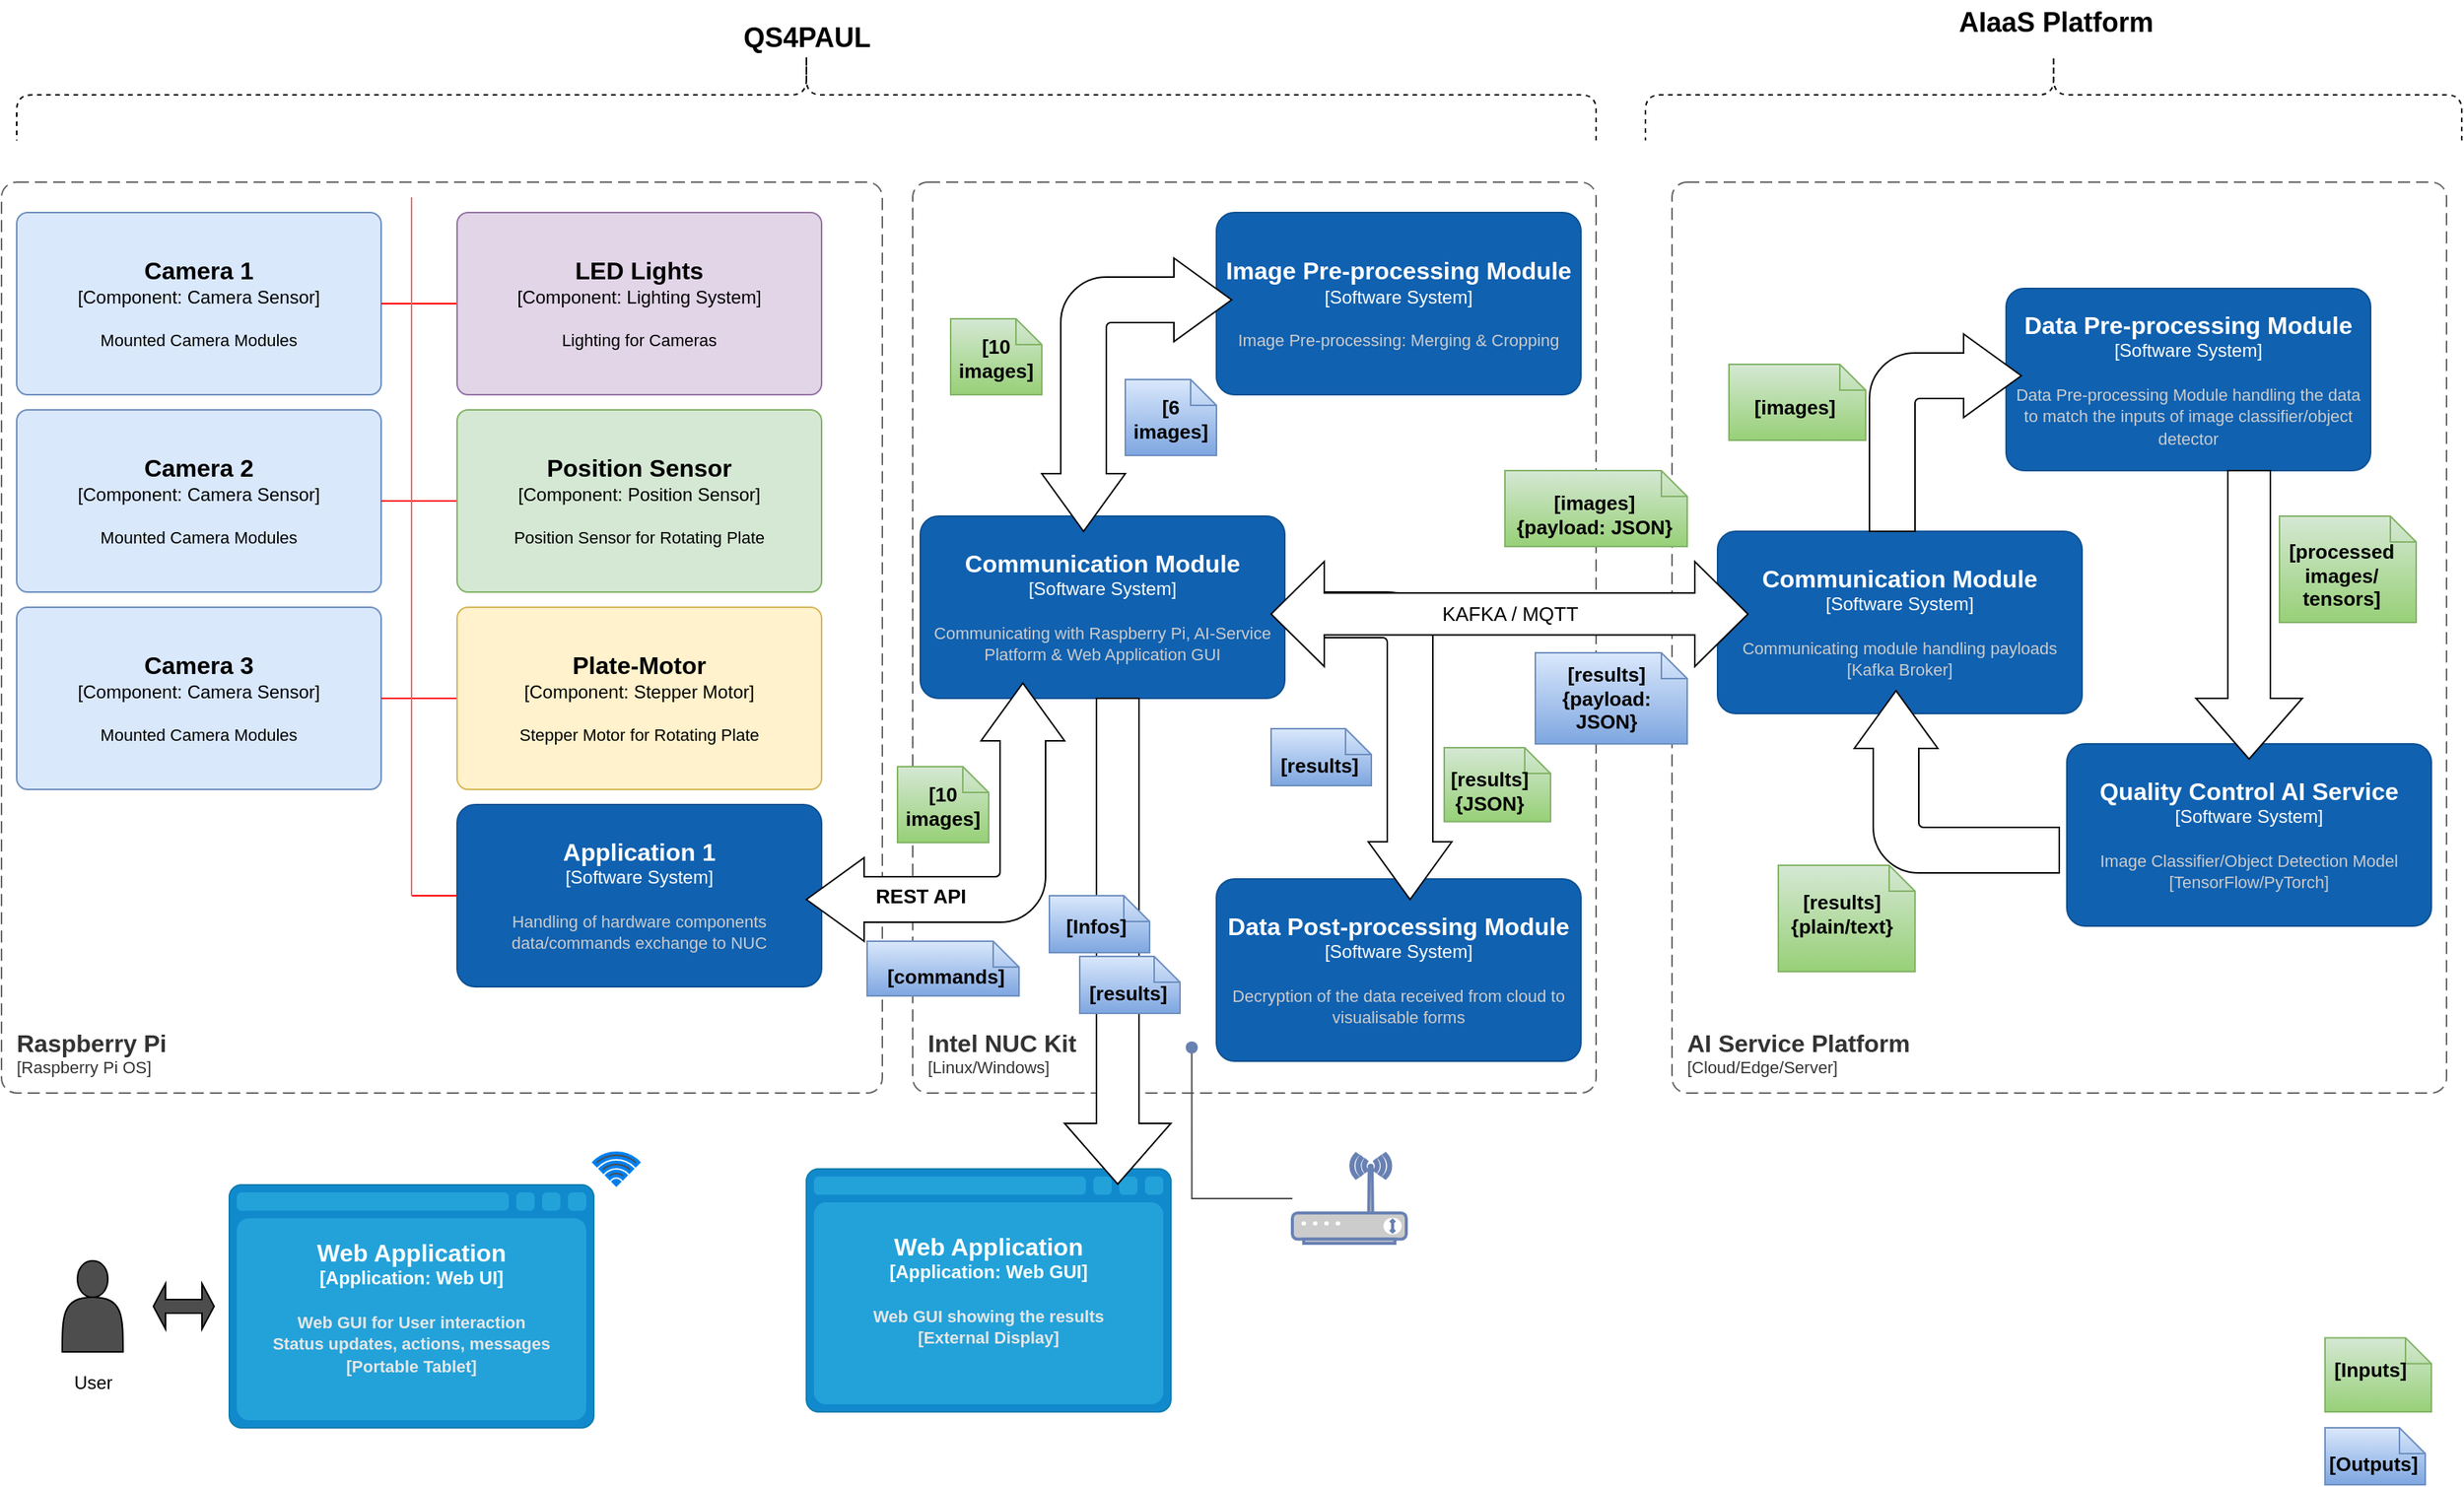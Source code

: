 <mxfile version="18.1.1" type="github">
  <diagram id="7CVTtwa1rDNcSqBKjKmB" name="Page-1">
    <mxGraphModel dx="2302" dy="1114" grid="1" gridSize="10" guides="0" tooltips="1" connect="1" arrows="1" fold="1" page="1" pageScale="1" pageWidth="850" pageHeight="1100" math="0" shadow="0">
      <root>
        <mxCell id="VdEeXPEz472dkXEGbix_-0" />
        <mxCell id="VdEeXPEz472dkXEGbix_-1" parent="VdEeXPEz472dkXEGbix_-0" />
        <object placeholders="1" c4Name="Communication Module" c4Type="Software System" c4Description="Communicating module handling payloads&#xa;[Kafka Broker]" label="&lt;font style=&quot;font-size: 16px&quot;&gt;&lt;b&gt;%c4Name%&lt;/b&gt;&lt;/font&gt;&lt;div&gt;[%c4Type%]&lt;/div&gt;&lt;br&gt;&lt;div&gt;&lt;font style=&quot;font-size: 11px&quot;&gt;&lt;font color=&quot;#cccccc&quot;&gt;%c4Description%&lt;/font&gt;&lt;/div&gt;" id="h4q5f8DIi85qn1IgUrig-62">
          <mxCell style="rounded=1;whiteSpace=wrap;html=1;labelBackgroundColor=none;fillColor=#1061B0;fontColor=#ffffff;align=center;arcSize=10;strokeColor=#0D5091;metaEdit=1;resizable=0;points=[[0.25,0,0],[0.5,0,0],[0.75,0,0],[1,0.25,0],[1,0.5,0],[1,0.75,0],[0.75,1,0],[0.5,1,0],[0.25,1,0],[0,0.75,0],[0,0.5,0],[0,0.25,0]];" parent="VdEeXPEz472dkXEGbix_-1" vertex="1">
            <mxGeometry x="1170" y="370" width="240" height="120" as="geometry" />
          </mxCell>
        </object>
        <object placeholders="1" c4Type="Web Application" c4Container="Application" c4Technology="Web GUI" c4Description="Web GUI showing the results&#xa;[External Display]" label="&lt;font style=&quot;font-size: 16px&quot;&gt;&lt;b&gt;%c4Type%&lt;/font&gt;&lt;div&gt;[%c4Container%:&amp;nbsp;%c4Technology%]&lt;/div&gt;&lt;br&gt;&lt;div&gt;&lt;font style=&quot;font-size: 11px&quot;&gt;&lt;font color=&quot;#E6E6E6&quot;&gt;%c4Description%&lt;/font&gt;&lt;/div&gt;" id="h4q5f8DIi85qn1IgUrig-61">
          <mxCell style="shape=mxgraph.c4.webBrowserContainer;whiteSpace=wrap;html=1;boundedLbl=1;rounded=0;labelBackgroundColor=none;fillColor=#118ACD;fontSize=12;fontColor=#ffffff;align=center;strokeColor=#0E7DAD;metaEdit=1;points=[[0.5,0,0],[1,0.25,0],[1,0.5,0],[1,0.75,0],[0.5,1,0],[0,0.75,0],[0,0.5,0],[0,0.25,0]];resizable=0;" parent="VdEeXPEz472dkXEGbix_-1" vertex="1">
            <mxGeometry x="570" y="790" width="240" height="160" as="geometry" />
          </mxCell>
        </object>
        <object placeholders="1" c4Name="Data Post-processing Module" c4Type="Software System" c4Description="Decryption of the data received from cloud to visualisable forms " label="&lt;font style=&quot;font-size: 16px&quot;&gt;&lt;b&gt;%c4Name%&lt;/b&gt;&lt;/font&gt;&lt;div&gt;[%c4Type%]&lt;/div&gt;&lt;br&gt;&lt;div&gt;&lt;font style=&quot;font-size: 11px&quot;&gt;&lt;font color=&quot;#cccccc&quot;&gt;%c4Description%&lt;/font&gt;&lt;/div&gt;" id="h4q5f8DIi85qn1IgUrig-49">
          <mxCell style="rounded=1;whiteSpace=wrap;html=1;labelBackgroundColor=none;fillColor=#1061B0;fontColor=#ffffff;align=center;arcSize=10;strokeColor=#0D5091;metaEdit=1;resizable=0;points=[[0.25,0,0],[0.5,0,0],[0.75,0,0],[1,0.25,0],[1,0.5,0],[1,0.75,0],[0.75,1,0],[0.5,1,0],[0.25,1,0],[0,0.75,0],[0,0.5,0],[0,0.25,0]];" parent="VdEeXPEz472dkXEGbix_-1" vertex="1">
            <mxGeometry x="840" y="599" width="240" height="120" as="geometry" />
          </mxCell>
        </object>
        <mxCell id="h4q5f8DIi85qn1IgUrig-53" value="" style="html=1;shadow=0;dashed=0;align=center;verticalAlign=middle;shape=mxgraph.arrows2.bendArrow;dy=15;dx=38;notch=0;arrowHead=55;rounded=1;fontSize=13;strokeColor=#000000;fillColor=#FFFFFF;rotation=90;" parent="VdEeXPEz472dkXEGbix_-1" vertex="1">
          <mxGeometry x="843.75" y="461.25" width="202.5" height="100" as="geometry" />
        </mxCell>
        <object placeholders="1" c4Name="Raspberry Pi" c4Type="SystemScopeBoundary" c4Application="Raspberry Pi OS" label="&lt;font style=&quot;font-size: 16px&quot;&gt;&lt;b&gt;&lt;div style=&quot;text-align: left&quot;&gt;%c4Name%&lt;/div&gt;&lt;/b&gt;&lt;/font&gt;&lt;div style=&quot;text-align: left&quot;&gt;[%c4Application%]&lt;/div&gt;" id="h4q5f8DIi85qn1IgUrig-0">
          <mxCell style="rounded=1;fontSize=11;whiteSpace=wrap;html=1;dashed=1;arcSize=20;fillColor=none;strokeColor=#666666;fontColor=#333333;labelBackgroundColor=none;align=left;verticalAlign=bottom;labelBorderColor=none;spacingTop=0;spacing=10;dashPattern=8 4;metaEdit=1;rotatable=0;perimeter=rectanglePerimeter;noLabel=0;labelPadding=0;allowArrows=0;connectable=0;expand=0;recursiveResize=0;editable=1;pointerEvents=0;absoluteArcSize=1;points=[[0.25,0,0],[0.5,0,0],[0.75,0,0],[1,0.25,0],[1,0.5,0],[1,0.75,0],[0.75,1,0],[0.5,1,0],[0.25,1,0],[0,0.75,0],[0,0.5,0],[0,0.25,0]];" parent="VdEeXPEz472dkXEGbix_-1" vertex="1">
            <mxGeometry x="40" y="140" width="580" height="600" as="geometry" />
          </mxCell>
        </object>
        <mxCell id="h4q5f8DIi85qn1IgUrig-22" value="" style="edgeStyle=orthogonalEdgeStyle;rounded=0;orthogonalLoop=1;jettySize=auto;html=1;endArrow=none;endFill=0;" parent="VdEeXPEz472dkXEGbix_-1" source="h4q5f8DIi85qn1IgUrig-1" edge="1">
          <mxGeometry relative="1" as="geometry">
            <mxPoint x="310" y="220" as="targetPoint" />
          </mxGeometry>
        </mxCell>
        <object c4Name="Camera 1" c4Type="Component" c4Technology="Camera Sensor" c4Description="Mounted Camera Modules" label="&lt;font style=&quot;font-size: 16px&quot;&gt;&lt;b&gt;%c4Name%&lt;/b&gt;&lt;/font&gt;&lt;div&gt;[%c4Type%: %c4Technology%]&lt;/div&gt;&lt;br&gt;&lt;div&gt;&lt;font style=&quot;font-size: 11px&quot;&gt;%c4Description%&lt;/font&gt;&lt;/div&gt;" placeholders="1" id="h4q5f8DIi85qn1IgUrig-1">
          <mxCell style="rounded=1;whiteSpace=wrap;html=1;labelBackgroundColor=none;fillColor=#dae8fc;align=center;arcSize=6;strokeColor=#6c8ebf;metaEdit=1;resizable=0;points=[[0.25,0,0],[0.5,0,0],[0.75,0,0],[1,0.25,0],[1,0.5,0],[1,0.75,0],[0.75,1,0],[0.5,1,0],[0.25,1,0],[0,0.75,0],[0,0.5,0],[0,0.25,0]];imageHeight=24;imageWidth=24;" parent="VdEeXPEz472dkXEGbix_-1" vertex="1">
            <mxGeometry x="50" y="160" width="240" height="120" as="geometry" />
          </mxCell>
        </object>
        <mxCell id="h4q5f8DIi85qn1IgUrig-21" value="" style="edgeStyle=orthogonalEdgeStyle;rounded=0;orthogonalLoop=1;jettySize=auto;html=1;endArrow=none;endFill=0;" parent="VdEeXPEz472dkXEGbix_-1" source="h4q5f8DIi85qn1IgUrig-2" edge="1">
          <mxGeometry relative="1" as="geometry">
            <mxPoint x="310" y="350" as="targetPoint" />
          </mxGeometry>
        </mxCell>
        <object c4Name="Camera 2" c4Type="Component" c4Technology="Camera Sensor" c4Description="Mounted Camera Modules" label="&lt;font style=&quot;font-size: 16px&quot;&gt;&lt;b&gt;%c4Name%&lt;/b&gt;&lt;/font&gt;&lt;div&gt;[%c4Type%: %c4Technology%]&lt;/div&gt;&lt;br&gt;&lt;div&gt;&lt;font style=&quot;font-size: 11px&quot;&gt;%c4Description%&lt;/font&gt;&lt;/div&gt;" placeholders="1" id="h4q5f8DIi85qn1IgUrig-2">
          <mxCell style="rounded=1;whiteSpace=wrap;html=1;labelBackgroundColor=none;fillColor=#dae8fc;align=center;arcSize=6;strokeColor=#6c8ebf;metaEdit=1;resizable=0;points=[[0.25,0,0],[0.5,0,0],[0.75,0,0],[1,0.25,0],[1,0.5,0],[1,0.75,0],[0.75,1,0],[0.5,1,0],[0.25,1,0],[0,0.75,0],[0,0.5,0],[0,0.25,0]];imageHeight=24;imageWidth=24;" parent="VdEeXPEz472dkXEGbix_-1" vertex="1">
            <mxGeometry x="50" y="290" width="240" height="120" as="geometry" />
          </mxCell>
        </object>
        <object c4Name="Camera 3" c4Type="Component" c4Technology="Camera Sensor" c4Description="Mounted Camera Modules" label="&lt;font style=&quot;font-size: 16px&quot;&gt;&lt;b&gt;%c4Name%&lt;/b&gt;&lt;/font&gt;&lt;div&gt;[%c4Type%: %c4Technology%]&lt;/div&gt;&lt;br&gt;&lt;div&gt;&lt;font style=&quot;font-size: 11px&quot;&gt;%c4Description%&lt;/font&gt;&lt;/div&gt;" placeholders="1" id="h4q5f8DIi85qn1IgUrig-3">
          <mxCell style="rounded=1;whiteSpace=wrap;html=1;labelBackgroundColor=none;fillColor=#dae8fc;align=center;arcSize=6;strokeColor=#6c8ebf;metaEdit=1;resizable=0;points=[[0.25,0,0],[0.5,0,0],[0.75,0,0],[1,0.25,0],[1,0.5,0],[1,0.75,0],[0.75,1,0],[0.5,1,0],[0.25,1,0],[0,0.75,0],[0,0.5,0],[0,0.25,0]];imageHeight=24;imageWidth=24;" parent="VdEeXPEz472dkXEGbix_-1" vertex="1">
            <mxGeometry x="50" y="420" width="240" height="120" as="geometry" />
          </mxCell>
        </object>
        <mxCell id="h4q5f8DIi85qn1IgUrig-24" value="" style="edgeStyle=orthogonalEdgeStyle;rounded=0;orthogonalLoop=1;jettySize=auto;html=1;endArrow=none;endFill=0;fillColor=#fa6800;strokeColor=#FF0000;" parent="VdEeXPEz472dkXEGbix_-1" source="h4q5f8DIi85qn1IgUrig-4" target="h4q5f8DIi85qn1IgUrig-2" edge="1">
          <mxGeometry relative="1" as="geometry" />
        </mxCell>
        <object c4Name="Position Sensor" c4Type="Component" c4Technology="Position Sensor" c4Description="Position Sensor for Rotating Plate" label="&lt;font style=&quot;font-size: 16px&quot;&gt;&lt;b&gt;%c4Name%&lt;/b&gt;&lt;/font&gt;&lt;div&gt;[%c4Type%: %c4Technology%]&lt;/div&gt;&lt;br&gt;&lt;div&gt;&lt;font style=&quot;font-size: 11px&quot;&gt;%c4Description%&lt;/font&gt;&lt;/div&gt;" placeholders="1" id="h4q5f8DIi85qn1IgUrig-4">
          <mxCell style="rounded=1;whiteSpace=wrap;html=1;labelBackgroundColor=none;fillColor=#d5e8d4;align=center;arcSize=6;strokeColor=#82b366;metaEdit=1;resizable=0;points=[[0.25,0,0],[0.5,0,0],[0.75,0,0],[1,0.25,0],[1,0.5,0],[1,0.75,0],[0.75,1,0],[0.5,1,0],[0.25,1,0],[0,0.75,0],[0,0.5,0],[0,0.25,0]];imageHeight=24;imageWidth=24;" parent="VdEeXPEz472dkXEGbix_-1" vertex="1">
            <mxGeometry x="340" y="290" width="240" height="120" as="geometry" />
          </mxCell>
        </object>
        <mxCell id="h4q5f8DIi85qn1IgUrig-25" value="" style="edgeStyle=orthogonalEdgeStyle;rounded=0;orthogonalLoop=1;jettySize=auto;html=1;endArrow=none;endFill=0;fillColor=#fa6800;strokeColor=#FF0000;" parent="VdEeXPEz472dkXEGbix_-1" source="h4q5f8DIi85qn1IgUrig-5" target="h4q5f8DIi85qn1IgUrig-3" edge="1">
          <mxGeometry relative="1" as="geometry" />
        </mxCell>
        <object c4Name="Plate-Motor" c4Type="Component" c4Technology="Stepper Motor" c4Description="Stepper Motor for Rotating Plate" label="&lt;font style=&quot;font-size: 16px&quot;&gt;&lt;b&gt;%c4Name%&lt;/b&gt;&lt;/font&gt;&lt;div&gt;[%c4Type%: %c4Technology%]&lt;/div&gt;&lt;br&gt;&lt;div&gt;&lt;font style=&quot;font-size: 11px&quot;&gt;%c4Description%&lt;/font&gt;&lt;/div&gt;" placeholders="1" id="h4q5f8DIi85qn1IgUrig-5">
          <mxCell style="rounded=1;whiteSpace=wrap;html=1;labelBackgroundColor=none;fillColor=#fff2cc;align=center;arcSize=6;strokeColor=#d6b656;metaEdit=1;resizable=0;points=[[0.25,0,0],[0.5,0,0],[0.75,0,0],[1,0.25,0],[1,0.5,0],[1,0.75,0],[0.75,1,0],[0.5,1,0],[0.25,1,0],[0,0.75,0],[0,0.5,0],[0,0.25,0]];imageHeight=24;imageWidth=24;" parent="VdEeXPEz472dkXEGbix_-1" vertex="1">
            <mxGeometry x="340" y="420" width="240" height="120" as="geometry" />
          </mxCell>
        </object>
        <mxCell id="h4q5f8DIi85qn1IgUrig-23" value="" style="edgeStyle=orthogonalEdgeStyle;rounded=0;orthogonalLoop=1;jettySize=auto;html=1;endArrow=none;endFill=0;fillColor=#fa6800;strokeColor=#FF0000;" parent="VdEeXPEz472dkXEGbix_-1" source="h4q5f8DIi85qn1IgUrig-6" target="h4q5f8DIi85qn1IgUrig-1" edge="1">
          <mxGeometry relative="1" as="geometry" />
        </mxCell>
        <object c4Name="LED Lights" c4Type="Component" c4Technology="Lighting System" c4Description="Lighting for Cameras" label="&lt;font style=&quot;font-size: 16px&quot;&gt;&lt;b&gt;%c4Name%&lt;/b&gt;&lt;/font&gt;&lt;div&gt;[%c4Type%: %c4Technology%]&lt;/div&gt;&lt;br&gt;&lt;div&gt;&lt;font style=&quot;font-size: 11px&quot;&gt;%c4Description%&lt;/font&gt;&lt;/div&gt;" placeholders="1" id="h4q5f8DIi85qn1IgUrig-6">
          <mxCell style="rounded=1;whiteSpace=wrap;html=1;labelBackgroundColor=none;fillColor=#e1d5e7;align=center;arcSize=6;strokeColor=#9673a6;metaEdit=1;resizable=0;points=[[0.25,0,0],[0.5,0,0],[0.75,0,0],[1,0.25,0],[1,0.5,0],[1,0.75,0],[0.75,1,0],[0.5,1,0],[0.25,1,0],[0,0.75,0],[0,0.5,0],[0,0.25,0]];imageHeight=24;imageWidth=24;" parent="VdEeXPEz472dkXEGbix_-1" vertex="1">
            <mxGeometry x="340" y="160" width="240" height="120" as="geometry" />
          </mxCell>
        </object>
        <object placeholders="1" c4Name="Application 1" c4Type="Software System" c4Description="Handling of hardware components&#xa;data/commands exchange to NUC" label="&lt;font style=&quot;font-size: 16px&quot;&gt;&lt;b&gt;%c4Name%&lt;/b&gt;&lt;/font&gt;&lt;div&gt;[%c4Type%]&lt;/div&gt;&lt;br&gt;&lt;div&gt;&lt;font style=&quot;font-size: 11px&quot;&gt;&lt;font color=&quot;#cccccc&quot;&gt;%c4Description%&lt;/font&gt;&lt;/div&gt;" id="h4q5f8DIi85qn1IgUrig-7">
          <mxCell style="rounded=1;whiteSpace=wrap;html=1;labelBackgroundColor=none;fillColor=#1061B0;fontColor=#ffffff;align=center;arcSize=10;strokeColor=#0D5091;metaEdit=1;resizable=0;points=[[0.25,0,0],[0.5,0,0],[0.75,0,0],[1,0.25,0],[1,0.5,0],[1,0.75,0],[0.75,1,0],[0.5,1,0],[0.25,1,0],[0,0.75,0],[0,0.5,0],[0,0.25,0]];" parent="VdEeXPEz472dkXEGbix_-1" vertex="1">
            <mxGeometry x="340" y="550" width="240" height="120" as="geometry" />
          </mxCell>
        </object>
        <object placeholders="1" c4Name="Intel NUC Kit" c4Type="SystemScopeBoundary" c4Application="Linux/Windows" label="&lt;font style=&quot;font-size: 16px&quot;&gt;&lt;b&gt;&lt;div style=&quot;text-align: left&quot;&gt;%c4Name%&lt;/div&gt;&lt;/b&gt;&lt;/font&gt;&lt;div style=&quot;text-align: left&quot;&gt;[%c4Application%]&lt;/div&gt;" id="h4q5f8DIi85qn1IgUrig-8">
          <mxCell style="rounded=1;fontSize=11;whiteSpace=wrap;html=1;dashed=1;arcSize=20;fillColor=none;strokeColor=#666666;fontColor=#333333;labelBackgroundColor=none;align=left;verticalAlign=bottom;labelBorderColor=none;spacingTop=0;spacing=10;dashPattern=8 4;metaEdit=1;rotatable=0;perimeter=rectanglePerimeter;noLabel=0;labelPadding=0;allowArrows=0;connectable=0;expand=0;recursiveResize=0;editable=1;pointerEvents=0;absoluteArcSize=1;points=[[0.25,0,0],[0.5,0,0],[0.75,0,0],[1,0.25,0],[1,0.5,0],[1,0.75,0],[0.75,1,0],[0.5,1,0],[0.25,1,0],[0,0.75,0],[0,0.5,0],[0,0.25,0]];" parent="VdEeXPEz472dkXEGbix_-1" vertex="1">
            <mxGeometry x="640" y="140" width="450" height="600" as="geometry" />
          </mxCell>
        </object>
        <mxCell id="h4q5f8DIi85qn1IgUrig-10" value="&lt;b style=&quot;font-size: 13px;&quot;&gt;[10 images]&lt;/b&gt;" style="shape=mxgraph.bpmn.data;labelPosition=center;verticalLabelPosition=bottom;align=center;verticalAlign=top;whiteSpace=wrap;size=17;html=1;horizontal=1;movableLabel=1;fontSize=13;fillColor=#d5e8d4;gradientColor=#97d077;strokeColor=#82b366;" parent="VdEeXPEz472dkXEGbix_-1" vertex="1">
          <mxGeometry x="665" y="230" width="60" height="50" as="geometry">
            <mxPoint y="-46" as="offset" />
          </mxGeometry>
        </mxCell>
        <mxCell id="h4q5f8DIi85qn1IgUrig-13" value="" style="endArrow=none;html=1;rounded=0;exitX=0;exitY=0.5;exitDx=0;exitDy=0;exitPerimeter=0;fillColor=#fa6800;strokeColor=#FF0000;" parent="VdEeXPEz472dkXEGbix_-1" source="h4q5f8DIi85qn1IgUrig-7" edge="1">
          <mxGeometry width="50" height="50" relative="1" as="geometry">
            <mxPoint x="720" y="510" as="sourcePoint" />
            <mxPoint x="310" y="610" as="targetPoint" />
          </mxGeometry>
        </mxCell>
        <mxCell id="h4q5f8DIi85qn1IgUrig-14" value="" style="endArrow=none;html=1;rounded=0;fillColor=#60a917;strokeColor=#FF6666;" parent="VdEeXPEz472dkXEGbix_-1" edge="1">
          <mxGeometry width="50" height="50" relative="1" as="geometry">
            <mxPoint x="310" y="610" as="sourcePoint" />
            <mxPoint x="310" y="150" as="targetPoint" />
          </mxGeometry>
        </mxCell>
        <mxCell id="h4q5f8DIi85qn1IgUrig-27" value="" style="shape=actor;whiteSpace=wrap;html=1;fillColor=#4D4D4D;strokeColor=#000000;" parent="VdEeXPEz472dkXEGbix_-1" vertex="1">
          <mxGeometry x="80" y="850.5" width="40" height="60" as="geometry" />
        </mxCell>
        <mxCell id="h4q5f8DIi85qn1IgUrig-28" value="User" style="text;html=1;align=center;verticalAlign=middle;resizable=0;points=[];autosize=1;strokeColor=none;fillColor=none;" parent="VdEeXPEz472dkXEGbix_-1" vertex="1">
          <mxGeometry x="80" y="920.5" width="40" height="20" as="geometry" />
        </mxCell>
        <object placeholders="1" c4Type="Web Application" c4Container="Application" c4Technology="Web UI" c4Description="Web GUI for User interaction&#xa;Status updates, actions, messages&#xa;[Portable Tablet]" label="&lt;font style=&quot;font-size: 16px&quot;&gt;&lt;b&gt;%c4Type%&lt;/font&gt;&lt;div&gt;[%c4Container%:&amp;nbsp;%c4Technology%]&lt;/div&gt;&lt;br&gt;&lt;div&gt;&lt;font style=&quot;font-size: 11px&quot;&gt;&lt;font color=&quot;#E6E6E6&quot;&gt;%c4Description%&lt;/font&gt;&lt;/div&gt;" id="h4q5f8DIi85qn1IgUrig-29">
          <mxCell style="shape=mxgraph.c4.webBrowserContainer;whiteSpace=wrap;html=1;boundedLbl=1;rounded=0;labelBackgroundColor=none;fillColor=#118ACD;fontSize=12;fontColor=#ffffff;align=center;strokeColor=#0E7DAD;metaEdit=1;points=[[0.5,0,0],[1,0.25,0],[1,0.5,0],[1,0.75,0],[0.5,1,0],[0,0.75,0],[0,0.5,0],[0,0.25,0]];resizable=0;" parent="VdEeXPEz472dkXEGbix_-1" vertex="1">
            <mxGeometry x="190" y="800.5" width="240" height="160" as="geometry" />
          </mxCell>
        </object>
        <mxCell id="h4q5f8DIi85qn1IgUrig-30" value="" style="html=1;verticalLabelPosition=bottom;align=center;labelBackgroundColor=#ffffff;verticalAlign=top;strokeWidth=2;strokeColor=#0080F0;shadow=0;dashed=0;shape=mxgraph.ios7.icons.wifi;pointerEvents=1;fillColor=#4D4D4D;" parent="VdEeXPEz472dkXEGbix_-1" vertex="1">
          <mxGeometry x="430" y="779.5" width="29.7" height="21" as="geometry" />
        </mxCell>
        <mxCell id="h4q5f8DIi85qn1IgUrig-31" value="" style="shape=doubleArrow;whiteSpace=wrap;html=1;strokeColor=#000000;fillColor=#4D4D4D;" parent="VdEeXPEz472dkXEGbix_-1" vertex="1">
          <mxGeometry x="140" y="865.5" width="40" height="30" as="geometry" />
        </mxCell>
        <mxCell id="h4q5f8DIi85qn1IgUrig-59" value="" style="edgeStyle=orthogonalEdgeStyle;rounded=0;orthogonalLoop=1;jettySize=auto;html=1;fontSize=13;endArrow=none;endFill=0;strokeColor=#4D4D4D;" parent="VdEeXPEz472dkXEGbix_-1" source="h4q5f8DIi85qn1IgUrig-34" target="h4q5f8DIi85qn1IgUrig-58" edge="1">
          <mxGeometry relative="1" as="geometry" />
        </mxCell>
        <mxCell id="h4q5f8DIi85qn1IgUrig-34" value="" style="fontColor=#0066CC;verticalAlign=top;verticalLabelPosition=bottom;labelPosition=center;align=center;html=1;outlineConnect=0;fillColor=#CCCCCC;strokeColor=#6881B3;gradientColor=none;gradientDirection=north;strokeWidth=2;shape=mxgraph.networks.wireless_modem;" parent="VdEeXPEz472dkXEGbix_-1" vertex="1">
          <mxGeometry x="890" y="780" width="75" height="59" as="geometry" />
        </mxCell>
        <object placeholders="1" c4Name="Communication Module" c4Type="Software System" c4Description="Communicating with Raspberry Pi, AI-Service Platform &amp; Web Application GUI&#xa;" label="&lt;font style=&quot;font-size: 16px&quot;&gt;&lt;b&gt;%c4Name%&lt;/b&gt;&lt;/font&gt;&lt;div&gt;[%c4Type%]&lt;/div&gt;&lt;br&gt;&lt;div&gt;&lt;font style=&quot;font-size: 11px&quot;&gt;&lt;font color=&quot;#cccccc&quot;&gt;%c4Description%&lt;/font&gt;&lt;/div&gt;" id="h4q5f8DIi85qn1IgUrig-39">
          <mxCell style="rounded=1;whiteSpace=wrap;html=1;labelBackgroundColor=none;fillColor=#1061B0;fontColor=#ffffff;align=center;arcSize=10;strokeColor=#0D5091;metaEdit=1;resizable=0;points=[[0.25,0,0],[0.5,0,0],[0.75,0,0],[1,0.25,0],[1,0.5,0],[1,0.75,0],[0.75,1,0],[0.5,1,0],[0.25,1,0],[0,0.75,0],[0,0.5,0],[0,0.25,0]];" parent="VdEeXPEz472dkXEGbix_-1" vertex="1">
            <mxGeometry x="645" y="360" width="240" height="120" as="geometry" />
          </mxCell>
        </object>
        <mxCell id="h4q5f8DIi85qn1IgUrig-41" value="OPCUA" style="html=1;shadow=0;dashed=0;align=center;verticalAlign=middle;shape=mxgraph.arrows2.bendDoubleArrow;dy=15;dx=38;arrowHead=55;rounded=1;fontSize=13;strokeColor=#000000;fillColor=#FFFFFF;rotation=-180;movableLabel=1;noLabel=1;" parent="VdEeXPEz472dkXEGbix_-1" vertex="1">
          <mxGeometry x="570" y="470" width="170" height="170" as="geometry">
            <mxPoint x="-4.0" y="-57" as="offset" />
          </mxGeometry>
        </mxCell>
        <object placeholders="1" c4Name="Image Pre-processing Module" c4Type="Software System" c4Description="Image Pre-processing: Merging &amp; Cropping&#xa;" label="&lt;font style=&quot;font-size: 16px&quot;&gt;&lt;b&gt;%c4Name%&lt;/b&gt;&lt;/font&gt;&lt;div&gt;[%c4Type%]&lt;/div&gt;&lt;br&gt;&lt;div&gt;&lt;font style=&quot;font-size: 11px&quot;&gt;&lt;font color=&quot;#cccccc&quot;&gt;%c4Description%&lt;/font&gt;&lt;/div&gt;" id="h4q5f8DIi85qn1IgUrig-42">
          <mxCell style="rounded=1;whiteSpace=wrap;html=1;labelBackgroundColor=none;fillColor=#1061B0;fontColor=#ffffff;align=center;arcSize=10;strokeColor=#0D5091;metaEdit=1;resizable=0;points=[[0.25,0,0],[0.5,0,0],[0.75,0,0],[1,0.25,0],[1,0.5,0],[1,0.75,0],[0.75,1,0],[0.5,1,0],[0.25,1,0],[0,0.75,0],[0,0.5,0],[0,0.25,0]];" parent="VdEeXPEz472dkXEGbix_-1" vertex="1">
            <mxGeometry x="840" y="160" width="240" height="120" as="geometry" />
          </mxCell>
        </object>
        <mxCell id="h4q5f8DIi85qn1IgUrig-48" value="" style="html=1;shadow=0;dashed=0;align=center;verticalAlign=middle;shape=mxgraph.arrows2.bendDoubleArrow;dy=15;dx=38;arrowHead=55;rounded=1;fontSize=13;strokeColor=#000000;fillColor=#FFFFFF;" parent="VdEeXPEz472dkXEGbix_-1" vertex="1">
          <mxGeometry x="725" y="190" width="125" height="180" as="geometry" />
        </mxCell>
        <object placeholders="1" c4Name="AI Service Platform" c4Type="SystemScopeBoundary" c4Application="Cloud/Edge/Server" label="&lt;font style=&quot;font-size: 16px&quot;&gt;&lt;b&gt;&lt;div style=&quot;text-align: left&quot;&gt;%c4Name%&lt;/div&gt;&lt;/b&gt;&lt;/font&gt;&lt;div style=&quot;text-align: left&quot;&gt;[%c4Application%]&lt;/div&gt;" id="h4q5f8DIi85qn1IgUrig-50">
          <mxCell style="rounded=1;fontSize=11;whiteSpace=wrap;html=1;dashed=1;arcSize=20;fillColor=none;strokeColor=#666666;fontColor=#333333;labelBackgroundColor=none;align=left;verticalAlign=bottom;labelBorderColor=none;spacingTop=0;spacing=10;dashPattern=8 4;metaEdit=1;rotatable=0;perimeter=rectanglePerimeter;noLabel=0;labelPadding=0;allowArrows=0;connectable=0;expand=0;recursiveResize=0;editable=1;pointerEvents=0;absoluteArcSize=1;points=[[0.25,0,0],[0.5,0,0],[0.75,0,0],[1,0.25,0],[1,0.5,0],[1,0.75,0],[0.75,1,0],[0.5,1,0],[0.25,1,0],[0,0.75,0],[0,0.5,0],[0,0.25,0]];" parent="VdEeXPEz472dkXEGbix_-1" vertex="1">
            <mxGeometry x="1140" y="140" width="510" height="600" as="geometry" />
          </mxCell>
        </object>
        <mxCell id="h4q5f8DIi85qn1IgUrig-52" value="KAFKA / MQTT" style="html=1;shadow=0;dashed=0;align=center;verticalAlign=middle;shape=mxgraph.arrows2.twoWayArrow;dy=0.6;dx=35;fontSize=13;strokeColor=#000000;fillColor=#FFFFFF;" parent="VdEeXPEz472dkXEGbix_-1" vertex="1">
          <mxGeometry x="876" y="389.94" width="314" height="69.06" as="geometry" />
        </mxCell>
        <mxCell id="h4q5f8DIi85qn1IgUrig-55" value="&lt;b style=&quot;font-size: 13px;&quot;&gt;[10 images]&lt;/b&gt;" style="shape=mxgraph.bpmn.data;labelPosition=center;verticalLabelPosition=bottom;align=center;verticalAlign=top;whiteSpace=wrap;size=17;html=1;horizontal=1;movableLabel=1;fontSize=13;fillColor=#d5e8d4;gradientColor=#97d077;strokeColor=#82b366;" parent="VdEeXPEz472dkXEGbix_-1" vertex="1">
          <mxGeometry x="630" y="525" width="60" height="50" as="geometry">
            <mxPoint y="-46" as="offset" />
          </mxGeometry>
        </mxCell>
        <mxCell id="h4q5f8DIi85qn1IgUrig-56" value="&lt;b style=&quot;font-size: 13px&quot;&gt;[6 images]&lt;/b&gt;" style="shape=mxgraph.bpmn.data;labelPosition=center;verticalLabelPosition=bottom;align=center;verticalAlign=top;whiteSpace=wrap;size=17;html=1;horizontal=1;movableLabel=1;fontSize=13;fillColor=#dae8fc;gradientColor=#7ea6e0;strokeColor=#6c8ebf;" parent="VdEeXPEz472dkXEGbix_-1" vertex="1">
          <mxGeometry x="780" y="270" width="60" height="50" as="geometry">
            <mxPoint y="-46" as="offset" />
          </mxGeometry>
        </mxCell>
        <mxCell id="h4q5f8DIi85qn1IgUrig-57" value="&lt;b&gt;REST API&lt;/b&gt;" style="text;html=1;align=center;verticalAlign=middle;resizable=0;points=[];autosize=1;strokeColor=none;fillColor=none;fontSize=13;" parent="VdEeXPEz472dkXEGbix_-1" vertex="1">
          <mxGeometry x="610" y="600" width="70" height="20" as="geometry" />
        </mxCell>
        <mxCell id="h4q5f8DIi85qn1IgUrig-58" value="" style="shape=waypoint;sketch=0;size=6;pointerEvents=1;points=[];fillColor=#CCCCCC;resizable=0;rotatable=0;perimeter=centerPerimeter;snapToPoint=1;verticalAlign=top;strokeColor=#6881B3;fontColor=#0066CC;gradientColor=none;gradientDirection=north;strokeWidth=2;" parent="VdEeXPEz472dkXEGbix_-1" vertex="1">
          <mxGeometry x="803.75" y="690" width="40" height="40" as="geometry" />
        </mxCell>
        <mxCell id="h4q5f8DIi85qn1IgUrig-60" value="" style="html=1;shadow=0;dashed=0;align=center;verticalAlign=middle;shape=mxgraph.arrows2.arrow;dy=0.6;dx=40;direction=north;notch=0;fontSize=13;strokeColor=#000000;fillColor=#FFFFFF;rotation=-180;" parent="VdEeXPEz472dkXEGbix_-1" vertex="1">
          <mxGeometry x="740" y="480" width="70" height="320" as="geometry" />
        </mxCell>
        <mxCell id="h4q5f8DIi85qn1IgUrig-63" value="&lt;b style=&quot;font-size: 13px&quot;&gt;[images]&lt;br&gt;{payload: JSON}&lt;br&gt;&lt;/b&gt;" style="shape=mxgraph.bpmn.data;labelPosition=center;verticalLabelPosition=bottom;align=center;verticalAlign=top;whiteSpace=wrap;size=17;html=1;horizontal=1;movableLabel=1;fontSize=13;fillColor=#d5e8d4;gradientColor=#97d077;strokeColor=#82b366;" parent="VdEeXPEz472dkXEGbix_-1" vertex="1">
          <mxGeometry x="1030" y="330" width="120" height="50" as="geometry">
            <mxPoint x="-1" y="-43" as="offset" />
          </mxGeometry>
        </mxCell>
        <mxCell id="h4q5f8DIi85qn1IgUrig-64" value="&lt;b style=&quot;font-size: 13px&quot;&gt;[results]&lt;br&gt;{payload: JSON}&lt;br&gt;&lt;/b&gt;" style="shape=mxgraph.bpmn.data;labelPosition=center;verticalLabelPosition=bottom;align=center;verticalAlign=top;whiteSpace=wrap;size=17;html=1;horizontal=1;movableLabel=1;fontSize=13;fillColor=#dae8fc;gradientColor=#7ea6e0;strokeColor=#6c8ebf;" parent="VdEeXPEz472dkXEGbix_-1" vertex="1">
          <mxGeometry x="1050" y="450" width="100" height="60" as="geometry">
            <mxPoint x="-3" y="-60" as="offset" />
          </mxGeometry>
        </mxCell>
        <object placeholders="1" c4Name="Data Pre-processing Module" c4Type="Software System" c4Description="Data Pre-processing Module handling the data to match the inputs of image classifier/object detector" label="&lt;font style=&quot;font-size: 16px&quot;&gt;&lt;b&gt;%c4Name%&lt;/b&gt;&lt;/font&gt;&lt;div&gt;[%c4Type%]&lt;/div&gt;&lt;br&gt;&lt;div&gt;&lt;font style=&quot;font-size: 11px&quot;&gt;&lt;font color=&quot;#cccccc&quot;&gt;%c4Description%&lt;/font&gt;&lt;/div&gt;" id="h4q5f8DIi85qn1IgUrig-65">
          <mxCell style="rounded=1;whiteSpace=wrap;html=1;labelBackgroundColor=none;fillColor=#1061B0;fontColor=#ffffff;align=center;arcSize=10;strokeColor=#0D5091;metaEdit=1;resizable=0;points=[[0.25,0,0],[0.5,0,0],[0.75,0,0],[1,0.25,0],[1,0.5,0],[1,0.75,0],[0.75,1,0],[0.5,1,0],[0.25,1,0],[0,0.75,0],[0,0.5,0],[0,0.25,0]];" parent="VdEeXPEz472dkXEGbix_-1" vertex="1">
            <mxGeometry x="1360" y="210" width="240" height="120" as="geometry" />
          </mxCell>
        </object>
        <object placeholders="1" c4Name="Quality Control AI Service" c4Type="Software System" c4Description="Image Classifier/Object Detection Model&#xa;[TensorFlow/PyTorch]" label="&lt;font style=&quot;font-size: 16px&quot;&gt;&lt;b&gt;%c4Name%&lt;/b&gt;&lt;/font&gt;&lt;div&gt;[%c4Type%]&lt;/div&gt;&lt;br&gt;&lt;div&gt;&lt;font style=&quot;font-size: 11px&quot;&gt;&lt;font color=&quot;#cccccc&quot;&gt;%c4Description%&lt;/font&gt;&lt;/div&gt;" id="h4q5f8DIi85qn1IgUrig-66">
          <mxCell style="rounded=1;whiteSpace=wrap;html=1;labelBackgroundColor=none;fillColor=#1061B0;fontColor=#ffffff;align=center;arcSize=10;strokeColor=#0D5091;metaEdit=1;resizable=0;points=[[0.25,0,0],[0.5,0,0],[0.75,0,0],[1,0.25,0],[1,0.5,0],[1,0.75,0],[0.75,1,0],[0.5,1,0],[0.25,1,0],[0,0.75,0],[0,0.5,0],[0,0.25,0]];" parent="VdEeXPEz472dkXEGbix_-1" vertex="1">
            <mxGeometry x="1400" y="510" width="240" height="120" as="geometry" />
          </mxCell>
        </object>
        <mxCell id="h4q5f8DIi85qn1IgUrig-67" value="" style="html=1;shadow=0;dashed=0;align=center;verticalAlign=middle;shape=mxgraph.arrows2.bendArrow;dy=15;dx=38;notch=0;arrowHead=55;rounded=1;fontSize=13;strokeColor=#000000;fillColor=#FFFFFF;" parent="VdEeXPEz472dkXEGbix_-1" vertex="1">
          <mxGeometry x="1270" y="240" width="100" height="130" as="geometry" />
        </mxCell>
        <mxCell id="h4q5f8DIi85qn1IgUrig-68" value="" style="html=1;shadow=0;dashed=0;align=center;verticalAlign=middle;shape=mxgraph.arrows2.bendArrow;dy=15;dx=38;notch=0;arrowHead=55;rounded=1;fontSize=13;strokeColor=#000000;fillColor=#FFFFFF;rotation=-90;" parent="VdEeXPEz472dkXEGbix_-1" vertex="1">
          <mxGeometry x="1267.5" y="467.5" width="120" height="135" as="geometry" />
        </mxCell>
        <mxCell id="h4q5f8DIi85qn1IgUrig-69" value="" style="html=1;shadow=0;dashed=0;align=center;verticalAlign=middle;shape=mxgraph.arrows2.arrow;dy=0.6;dx=40;direction=south;notch=0;fontSize=13;strokeColor=#000000;fillColor=#FFFFFF;" parent="VdEeXPEz472dkXEGbix_-1" vertex="1">
          <mxGeometry x="1485" y="330" width="70" height="190" as="geometry" />
        </mxCell>
        <mxCell id="h4q5f8DIi85qn1IgUrig-70" value="&lt;b style=&quot;font-size: 13px&quot;&gt;[results]&lt;br&gt;{plain/text}&lt;br&gt;&lt;/b&gt;" style="shape=mxgraph.bpmn.data;labelPosition=center;verticalLabelPosition=bottom;align=center;verticalAlign=top;whiteSpace=wrap;size=17;html=1;horizontal=1;movableLabel=1;fontSize=13;fillColor=#d5e8d4;gradientColor=#97d077;strokeColor=#82b366;" parent="VdEeXPEz472dkXEGbix_-1" vertex="1">
          <mxGeometry x="1210" y="590" width="90" height="70" as="geometry">
            <mxPoint x="-3" y="-60" as="offset" />
          </mxGeometry>
        </mxCell>
        <mxCell id="h4q5f8DIi85qn1IgUrig-71" value="&lt;b style=&quot;font-size: 13px&quot;&gt;[processed images/&lt;br&gt;tensors]&lt;br&gt;&lt;/b&gt;" style="shape=mxgraph.bpmn.data;labelPosition=center;verticalLabelPosition=bottom;align=center;verticalAlign=top;whiteSpace=wrap;size=17;html=1;horizontal=1;movableLabel=1;fontSize=13;snapToPoint=0;fillColor=#d5e8d4;gradientColor=#97d077;strokeColor=#82b366;" parent="VdEeXPEz472dkXEGbix_-1" vertex="1">
          <mxGeometry x="1540" y="360" width="90" height="70" as="geometry">
            <mxPoint x="-4" y="-61" as="offset" />
          </mxGeometry>
        </mxCell>
        <mxCell id="h4q5f8DIi85qn1IgUrig-72" value="&lt;b style=&quot;font-size: 13px&quot;&gt;[images]&lt;br&gt;&lt;/b&gt;" style="shape=mxgraph.bpmn.data;labelPosition=center;verticalLabelPosition=bottom;align=center;verticalAlign=top;whiteSpace=wrap;size=17;html=1;horizontal=1;movableLabel=1;fontSize=13;snapToPoint=0;fillColor=#d5e8d4;gradientColor=#97d077;strokeColor=#82b366;" parent="VdEeXPEz472dkXEGbix_-1" vertex="1">
          <mxGeometry x="1177.5" y="260" width="90" height="50" as="geometry">
            <mxPoint x="-2" y="-36" as="offset" />
          </mxGeometry>
        </mxCell>
        <mxCell id="h4q5f8DIi85qn1IgUrig-73" value="&lt;b style=&quot;font-size: 13px&quot;&gt;[commands]&lt;br&gt;&lt;/b&gt;" style="shape=mxgraph.bpmn.data;labelPosition=center;verticalLabelPosition=bottom;align=center;verticalAlign=top;whiteSpace=wrap;size=17;html=1;horizontal=1;movableLabel=1;fontSize=13;fillColor=#dae8fc;gradientColor=#7ea6e0;strokeColor=#6c8ebf;" parent="VdEeXPEz472dkXEGbix_-1" vertex="1">
          <mxGeometry x="610" y="640" width="100" height="36" as="geometry">
            <mxPoint x="2" y="-27" as="offset" />
          </mxGeometry>
        </mxCell>
        <mxCell id="h4q5f8DIi85qn1IgUrig-74" value="&lt;b style=&quot;font-size: 13px&quot;&gt;[results]&lt;br&gt;{JSON}&lt;br&gt;&lt;/b&gt;" style="shape=mxgraph.bpmn.data;labelPosition=center;verticalLabelPosition=bottom;align=center;verticalAlign=top;whiteSpace=wrap;size=17;html=1;horizontal=1;movableLabel=1;fontSize=13;fillColor=#d5e8d4;gradientColor=#97d077;strokeColor=#82b366;" parent="VdEeXPEz472dkXEGbix_-1" vertex="1">
          <mxGeometry x="990" y="512.5" width="70" height="48.75" as="geometry">
            <mxPoint x="-5" y="-42" as="offset" />
          </mxGeometry>
        </mxCell>
        <mxCell id="h4q5f8DIi85qn1IgUrig-75" value="&lt;b style=&quot;font-size: 13px&quot;&gt;[results]&lt;br&gt;&lt;/b&gt;" style="shape=mxgraph.bpmn.data;labelPosition=center;verticalLabelPosition=bottom;align=center;verticalAlign=top;whiteSpace=wrap;size=17;html=1;horizontal=1;movableLabel=1;fontSize=13;fillColor=#dae8fc;gradientColor=#7ea6e0;strokeColor=#6c8ebf;" parent="VdEeXPEz472dkXEGbix_-1" vertex="1">
          <mxGeometry x="876" y="500" width="66" height="37.5" as="geometry">
            <mxPoint x="-1" y="-28" as="offset" />
          </mxGeometry>
        </mxCell>
        <mxCell id="h4q5f8DIi85qn1IgUrig-77" value="" style="shape=curlyBracket;whiteSpace=wrap;html=1;rounded=1;fontSize=13;strokeColor=#000000;fillColor=#FFFFFF;rotation=90;dashed=1;" parent="VdEeXPEz472dkXEGbix_-1" vertex="1">
          <mxGeometry x="540" y="-437.5" width="60" height="1040" as="geometry" />
        </mxCell>
        <mxCell id="h4q5f8DIi85qn1IgUrig-78" value="QS4PAUL" style="text;html=1;align=center;verticalAlign=middle;resizable=0;points=[];autosize=1;strokeColor=none;fillColor=none;fontSize=18;fontStyle=1" parent="VdEeXPEz472dkXEGbix_-1" vertex="1">
          <mxGeometry x="520" y="30" width="100" height="30" as="geometry" />
        </mxCell>
        <mxCell id="h4q5f8DIi85qn1IgUrig-79" value="" style="shape=curlyBracket;whiteSpace=wrap;html=1;rounded=1;fontSize=13;strokeColor=#000000;fillColor=#FFFFFF;rotation=90;dashed=1;" parent="VdEeXPEz472dkXEGbix_-1" vertex="1">
          <mxGeometry x="1361.25" y="-186.25" width="60" height="537.5" as="geometry" />
        </mxCell>
        <mxCell id="h4q5f8DIi85qn1IgUrig-80" value="AIaaS Platform&amp;nbsp;" style="text;html=1;align=center;verticalAlign=middle;resizable=0;points=[];autosize=1;strokeColor=none;fillColor=none;fontSize=18;fontStyle=1" parent="VdEeXPEz472dkXEGbix_-1" vertex="1">
          <mxGeometry x="1320" y="20" width="150" height="30" as="geometry" />
        </mxCell>
        <mxCell id="h4q5f8DIi85qn1IgUrig-84" value="&lt;b style=&quot;font-size: 13px&quot;&gt;[Inputs]&lt;br&gt;&lt;/b&gt;" style="shape=mxgraph.bpmn.data;labelPosition=center;verticalLabelPosition=bottom;align=center;verticalAlign=top;whiteSpace=wrap;size=17;html=1;horizontal=1;movableLabel=1;fontSize=13;fillColor=#d5e8d4;gradientColor=#97d077;strokeColor=#82b366;" parent="VdEeXPEz472dkXEGbix_-1" vertex="1">
          <mxGeometry x="1570" y="901.25" width="70" height="48.75" as="geometry">
            <mxPoint x="-5" y="-42" as="offset" />
          </mxGeometry>
        </mxCell>
        <mxCell id="h4q5f8DIi85qn1IgUrig-85" value="&lt;b style=&quot;font-size: 13px&quot;&gt;[Outputs]&lt;br&gt;&lt;/b&gt;" style="shape=mxgraph.bpmn.data;labelPosition=center;verticalLabelPosition=bottom;align=center;verticalAlign=top;whiteSpace=wrap;size=17;html=1;horizontal=1;movableLabel=1;fontSize=13;fillColor=#dae8fc;gradientColor=#7ea6e0;strokeColor=#6c8ebf;" parent="VdEeXPEz472dkXEGbix_-1" vertex="1">
          <mxGeometry x="1570" y="960.5" width="66" height="37.5" as="geometry">
            <mxPoint x="-1" y="-28" as="offset" />
          </mxGeometry>
        </mxCell>
        <mxCell id="DwjBmbq_NsXV9-SrU4Ay-0" value="&lt;b style=&quot;font-size: 13px&quot;&gt;[results]&lt;br&gt;&lt;/b&gt;" style="shape=mxgraph.bpmn.data;labelPosition=center;verticalLabelPosition=bottom;align=center;verticalAlign=top;whiteSpace=wrap;size=17;html=1;horizontal=1;movableLabel=1;fontSize=13;fillColor=#dae8fc;gradientColor=#7ea6e0;strokeColor=#6c8ebf;" parent="VdEeXPEz472dkXEGbix_-1" vertex="1">
          <mxGeometry x="750" y="650" width="66" height="37.5" as="geometry">
            <mxPoint x="-1" y="-28" as="offset" />
          </mxGeometry>
        </mxCell>
        <mxCell id="DwjBmbq_NsXV9-SrU4Ay-1" value="&lt;b style=&quot;font-size: 13px&quot;&gt;[Infos]&lt;br&gt;&lt;/b&gt;" style="shape=mxgraph.bpmn.data;labelPosition=center;verticalLabelPosition=bottom;align=center;verticalAlign=top;whiteSpace=wrap;size=17;html=1;horizontal=1;movableLabel=1;fontSize=13;fillColor=#dae8fc;gradientColor=#7ea6e0;strokeColor=#6c8ebf;" parent="VdEeXPEz472dkXEGbix_-1" vertex="1">
          <mxGeometry x="730" y="610" width="66" height="37.5" as="geometry">
            <mxPoint x="-2" y="-32" as="offset" />
          </mxGeometry>
        </mxCell>
      </root>
    </mxGraphModel>
  </diagram>
</mxfile>
